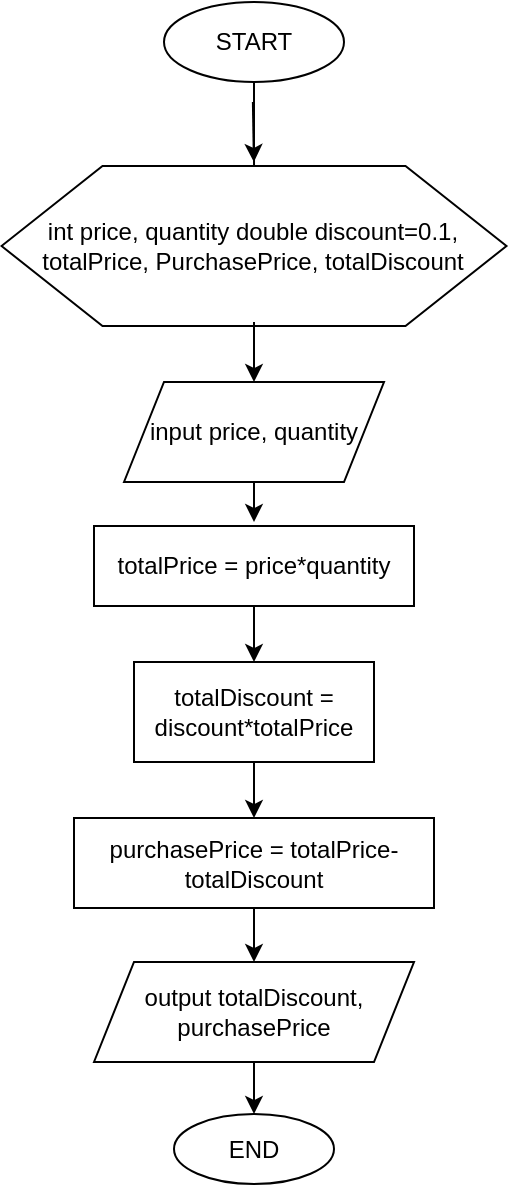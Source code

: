 <mxfile version="22.0.2" type="github">
  <diagram name="Page-1" id="8tb6WAdwUD31bO8YjreJ">
    <mxGraphModel dx="794" dy="464" grid="1" gridSize="10" guides="1" tooltips="1" connect="1" arrows="1" fold="1" page="1" pageScale="1" pageWidth="850" pageHeight="1100" math="0" shadow="0">
      <root>
        <mxCell id="0" />
        <mxCell id="1" parent="0" />
        <mxCell id="3u4d5cNAdl9kCTMTt-bd-23" value="" style="edgeStyle=orthogonalEdgeStyle;rounded=0;orthogonalLoop=1;jettySize=auto;html=1;" edge="1" parent="1" source="DLkmbHRJAUTFRunjDZ1j-1" target="DLkmbHRJAUTFRunjDZ1j-4">
          <mxGeometry relative="1" as="geometry" />
        </mxCell>
        <mxCell id="DLkmbHRJAUTFRunjDZ1j-1" value="START" style="ellipse;whiteSpace=wrap;html=1;" parent="1" vertex="1">
          <mxGeometry x="345" y="40" width="90" height="40" as="geometry" />
        </mxCell>
        <mxCell id="DLkmbHRJAUTFRunjDZ1j-2" value="" style="verticalLabelPosition=bottom;verticalAlign=top;html=1;shape=hexagon;perimeter=hexagonPerimeter2;arcSize=6;size=0.2;" parent="1" vertex="1">
          <mxGeometry x="263.75" y="122" width="252.5" height="80" as="geometry" />
        </mxCell>
        <mxCell id="DLkmbHRJAUTFRunjDZ1j-3" value="" style="endArrow=classic;html=1;rounded=0;" parent="1" edge="1">
          <mxGeometry width="50" height="50" relative="1" as="geometry">
            <mxPoint x="389.44" y="90" as="sourcePoint" />
            <mxPoint x="389.94" y="120" as="targetPoint" />
          </mxGeometry>
        </mxCell>
        <mxCell id="3u4d5cNAdl9kCTMTt-bd-2" value="" style="edgeStyle=orthogonalEdgeStyle;rounded=0;orthogonalLoop=1;jettySize=auto;html=1;" edge="1" parent="1">
          <mxGeometry relative="1" as="geometry">
            <mxPoint x="390" y="200" as="sourcePoint" />
            <mxPoint x="390" y="230" as="targetPoint" />
            <Array as="points">
              <mxPoint x="390" y="210" />
              <mxPoint x="390" y="210" />
            </Array>
          </mxGeometry>
        </mxCell>
        <mxCell id="DLkmbHRJAUTFRunjDZ1j-4" value="int price, quantity double discount=0.1, totalPrice, PurchasePrice, totalDiscount" style="text;strokeColor=none;align=center;fillColor=none;html=1;verticalAlign=middle;whiteSpace=wrap;rounded=0;" parent="1" vertex="1">
          <mxGeometry x="279.38" y="147" width="221.25" height="30" as="geometry" />
        </mxCell>
        <mxCell id="3u4d5cNAdl9kCTMTt-bd-10" value="" style="edgeStyle=orthogonalEdgeStyle;rounded=0;orthogonalLoop=1;jettySize=auto;html=1;" edge="1" parent="1" source="3u4d5cNAdl9kCTMTt-bd-1">
          <mxGeometry relative="1" as="geometry">
            <mxPoint x="390" y="300" as="targetPoint" />
          </mxGeometry>
        </mxCell>
        <mxCell id="3u4d5cNAdl9kCTMTt-bd-1" value="input price, quantity" style="shape=parallelogram;perimeter=parallelogramPerimeter;whiteSpace=wrap;html=1;fixedSize=1;" vertex="1" parent="1">
          <mxGeometry x="325" y="230" width="130" height="50" as="geometry" />
        </mxCell>
        <mxCell id="3u4d5cNAdl9kCTMTt-bd-12" value="" style="edgeStyle=orthogonalEdgeStyle;rounded=0;orthogonalLoop=1;jettySize=auto;html=1;" edge="1" parent="1" source="3u4d5cNAdl9kCTMTt-bd-5">
          <mxGeometry relative="1" as="geometry">
            <mxPoint x="390" y="370" as="targetPoint" />
          </mxGeometry>
        </mxCell>
        <mxCell id="3u4d5cNAdl9kCTMTt-bd-5" value="totalPrice = price*quantity" style="whiteSpace=wrap;html=1;" vertex="1" parent="1">
          <mxGeometry x="310" y="302" width="160" height="40" as="geometry" />
        </mxCell>
        <mxCell id="3u4d5cNAdl9kCTMTt-bd-15" value="" style="edgeStyle=orthogonalEdgeStyle;rounded=0;orthogonalLoop=1;jettySize=auto;html=1;" edge="1" parent="1" source="3u4d5cNAdl9kCTMTt-bd-11" target="3u4d5cNAdl9kCTMTt-bd-14">
          <mxGeometry relative="1" as="geometry" />
        </mxCell>
        <mxCell id="3u4d5cNAdl9kCTMTt-bd-11" value="totalDiscount = discount*totalPrice" style="whiteSpace=wrap;html=1;" vertex="1" parent="1">
          <mxGeometry x="330" y="370" width="120" height="50" as="geometry" />
        </mxCell>
        <mxCell id="3u4d5cNAdl9kCTMTt-bd-17" value="" style="edgeStyle=orthogonalEdgeStyle;rounded=0;orthogonalLoop=1;jettySize=auto;html=1;" edge="1" parent="1" source="3u4d5cNAdl9kCTMTt-bd-14" target="3u4d5cNAdl9kCTMTt-bd-16">
          <mxGeometry relative="1" as="geometry" />
        </mxCell>
        <mxCell id="3u4d5cNAdl9kCTMTt-bd-14" value="purchasePrice = totalPrice-totalDiscount" style="whiteSpace=wrap;html=1;" vertex="1" parent="1">
          <mxGeometry x="300" y="448" width="180" height="45" as="geometry" />
        </mxCell>
        <mxCell id="3u4d5cNAdl9kCTMTt-bd-22" value="" style="edgeStyle=orthogonalEdgeStyle;rounded=0;orthogonalLoop=1;jettySize=auto;html=1;" edge="1" parent="1" source="3u4d5cNAdl9kCTMTt-bd-16" target="3u4d5cNAdl9kCTMTt-bd-21">
          <mxGeometry relative="1" as="geometry" />
        </mxCell>
        <mxCell id="3u4d5cNAdl9kCTMTt-bd-16" value="output totalDiscount, purchasePrice" style="shape=parallelogram;perimeter=parallelogramPerimeter;whiteSpace=wrap;html=1;fixedSize=1;" vertex="1" parent="1">
          <mxGeometry x="310" y="520" width="160" height="50" as="geometry" />
        </mxCell>
        <mxCell id="3u4d5cNAdl9kCTMTt-bd-21" value="END" style="ellipse;whiteSpace=wrap;html=1;" vertex="1" parent="1">
          <mxGeometry x="350" y="596" width="80" height="35" as="geometry" />
        </mxCell>
      </root>
    </mxGraphModel>
  </diagram>
</mxfile>
